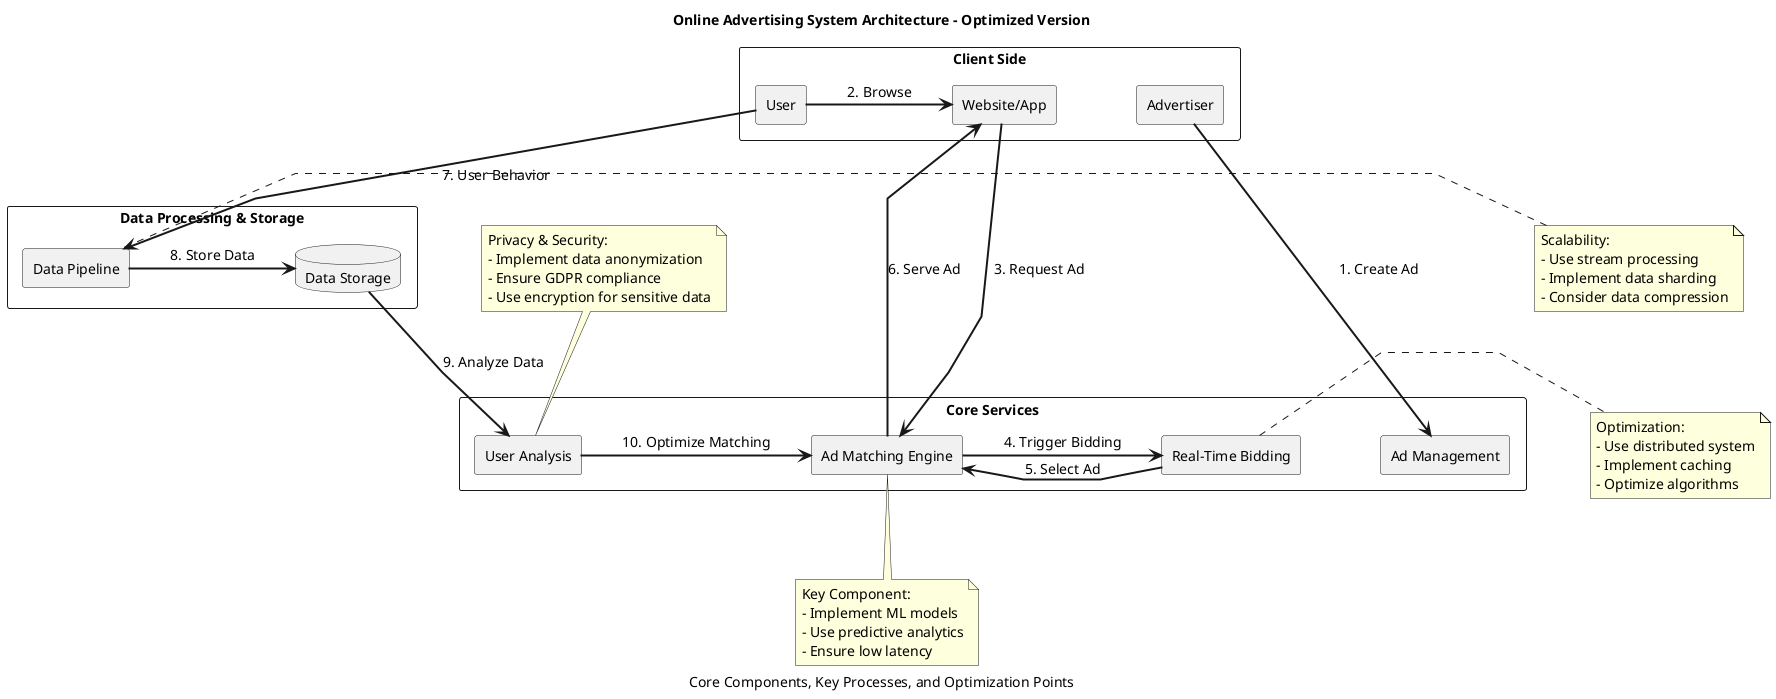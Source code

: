 @startuml
skinparam backgroundColor white
skinparam defaultFontName Arial
skinparam defaultFontSize 14
skinparam componentStyle rectangle
skinparam linetype polyline
skinparam nodesep 80
skinparam ranksep 80

title Online Advertising System Architecture - Optimized Version
caption Core Components, Key Processes, and Optimization Points

rectangle "Client Side" {
    [Advertiser] as Advertiser
    [User] as User
    [Website/App] as Publisher
}

rectangle "Core Services" {
    [Ad Management] as AdManagement
    [User Analysis] as UserAnalysis
    [Ad Matching Engine] as AdMatching
    [Real-Time Bidding] as RTB
}

rectangle "Data Processing & Storage" {
    [Data Pipeline] as DataPipeline
    database "Data Storage" as DataStorage
}

Advertiser -[thickness=2]d-> AdManagement : "1. Create Ad"
User -[thickness=2]r-> Publisher : "2. Browse"
Publisher -[thickness=2]d-> AdMatching : "3. Request Ad"
AdMatching -[thickness=2]r-> RTB : "4. Trigger Bidding"
RTB -[thickness=2]l-> AdMatching : "5. Select Ad"
AdMatching -[thickness=2]u-> Publisher : "6. Serve Ad"
User -[thickness=2]d-> DataPipeline : "7. User Behavior"
DataPipeline -[thickness=2]r-> DataStorage : "8. Store Data"
UserAnalysis <-[thickness=2]u- DataStorage : "9. Analyze Data"
AdMatching <-[thickness=2]l- UserAnalysis : "10. Optimize Matching"

note right of RTB
  Optimization: 
  - Use distributed system
  - Implement caching
  - Optimize algorithms
end note

note bottom of AdMatching
  Key Component:
  - Implement ML models
  - Use predictive analytics
  - Ensure low latency
end note

note left of DataPipeline
  Scalability:
  - Use stream processing
  - Implement data sharding
  - Consider data compression
end note

note top of UserAnalysis
  Privacy & Security:
  - Implement data anonymization
  - Ensure GDPR compliance
  - Use encryption for sensitive data
end note

@enduml